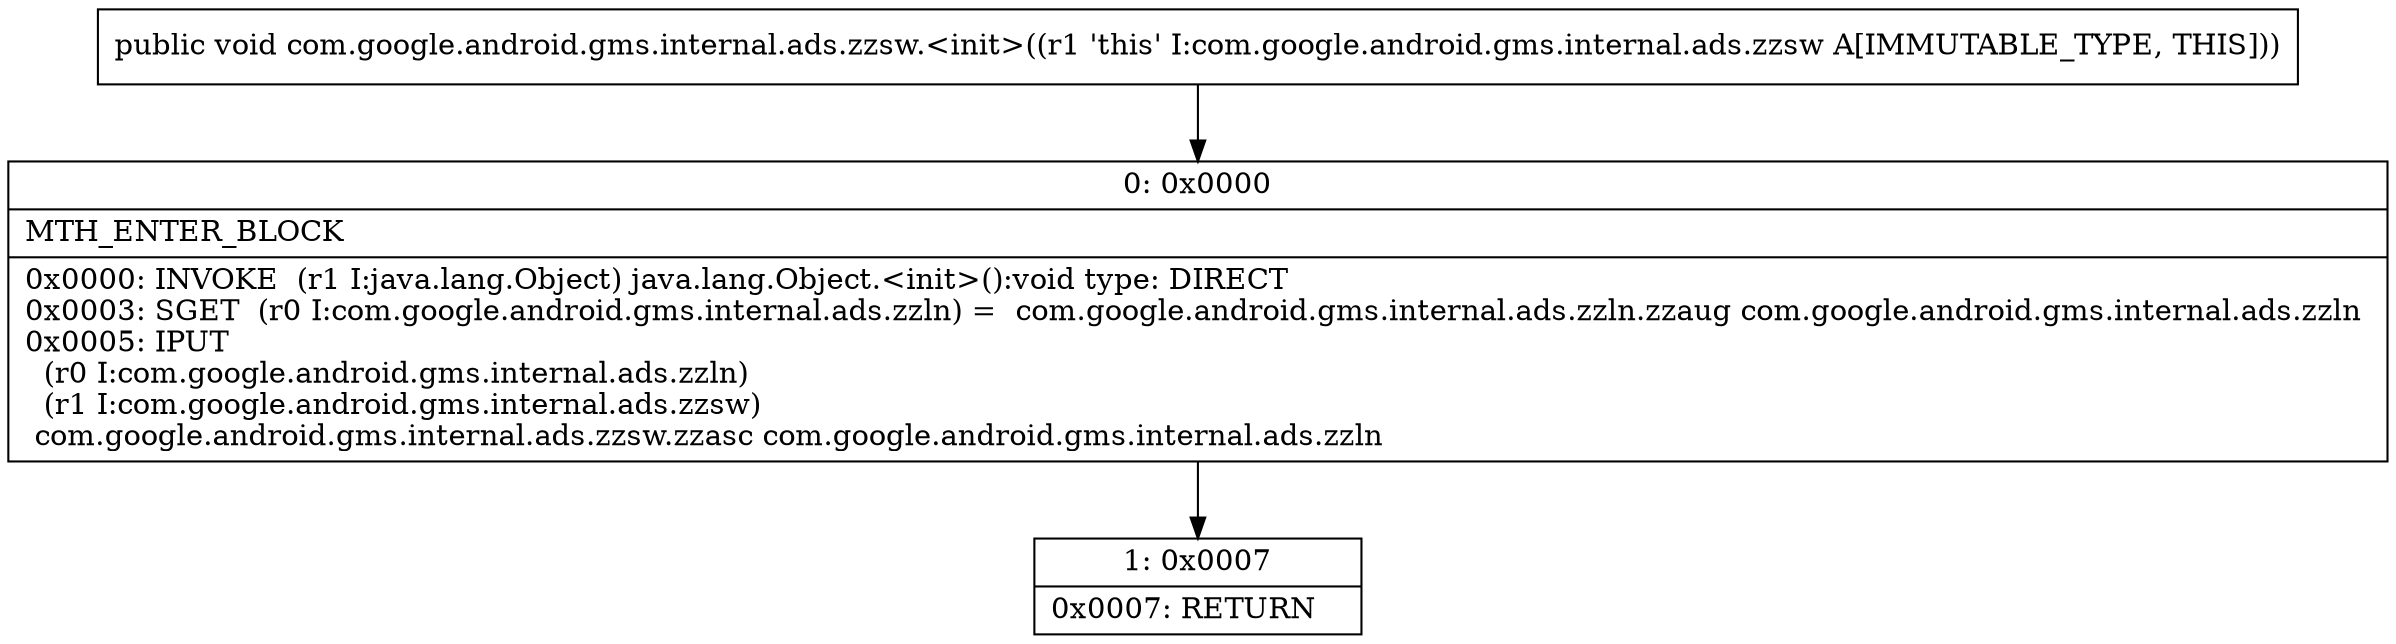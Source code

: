 digraph "CFG forcom.google.android.gms.internal.ads.zzsw.\<init\>()V" {
Node_0 [shape=record,label="{0\:\ 0x0000|MTH_ENTER_BLOCK\l|0x0000: INVOKE  (r1 I:java.lang.Object) java.lang.Object.\<init\>():void type: DIRECT \l0x0003: SGET  (r0 I:com.google.android.gms.internal.ads.zzln) =  com.google.android.gms.internal.ads.zzln.zzaug com.google.android.gms.internal.ads.zzln \l0x0005: IPUT  \l  (r0 I:com.google.android.gms.internal.ads.zzln)\l  (r1 I:com.google.android.gms.internal.ads.zzsw)\l com.google.android.gms.internal.ads.zzsw.zzasc com.google.android.gms.internal.ads.zzln \l}"];
Node_1 [shape=record,label="{1\:\ 0x0007|0x0007: RETURN   \l}"];
MethodNode[shape=record,label="{public void com.google.android.gms.internal.ads.zzsw.\<init\>((r1 'this' I:com.google.android.gms.internal.ads.zzsw A[IMMUTABLE_TYPE, THIS])) }"];
MethodNode -> Node_0;
Node_0 -> Node_1;
}

